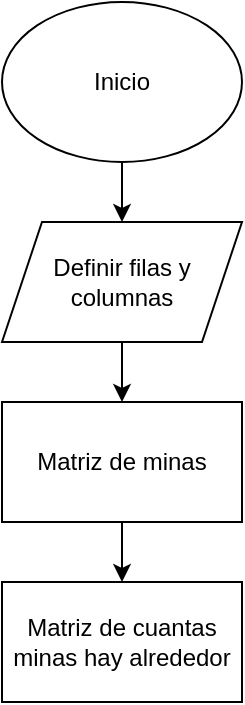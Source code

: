 <mxfile version="18.1.3" type="github">
  <diagram id="o6jvTex81GfenW0hnCaR" name="Page-1">
    <mxGraphModel dx="866" dy="465" grid="1" gridSize="10" guides="1" tooltips="1" connect="1" arrows="1" fold="1" page="1" pageScale="1" pageWidth="827" pageHeight="1169" math="0" shadow="0">
      <root>
        <mxCell id="0" />
        <mxCell id="1" parent="0" />
        <mxCell id="arpzfeqfdPad3zNw-hGP-3" value="" style="edgeStyle=orthogonalEdgeStyle;rounded=0;orthogonalLoop=1;jettySize=auto;html=1;" parent="1" source="arpzfeqfdPad3zNw-hGP-1" target="arpzfeqfdPad3zNw-hGP-2" edge="1">
          <mxGeometry relative="1" as="geometry" />
        </mxCell>
        <mxCell id="arpzfeqfdPad3zNw-hGP-1" value="Inicio" style="ellipse;whiteSpace=wrap;html=1;" parent="1" vertex="1">
          <mxGeometry x="350" y="280" width="120" height="80" as="geometry" />
        </mxCell>
        <mxCell id="arpzfeqfdPad3zNw-hGP-5" value="" style="edgeStyle=orthogonalEdgeStyle;rounded=0;orthogonalLoop=1;jettySize=auto;html=1;" parent="1" source="arpzfeqfdPad3zNw-hGP-2" target="arpzfeqfdPad3zNw-hGP-4" edge="1">
          <mxGeometry relative="1" as="geometry" />
        </mxCell>
        <mxCell id="arpzfeqfdPad3zNw-hGP-2" value="Definir filas y columnas" style="shape=parallelogram;perimeter=parallelogramPerimeter;whiteSpace=wrap;html=1;fixedSize=1;" parent="1" vertex="1">
          <mxGeometry x="350" y="390" width="120" height="60" as="geometry" />
        </mxCell>
        <mxCell id="x7YQmbPDGNPO8EsBWRgd-2" value="" style="edgeStyle=orthogonalEdgeStyle;rounded=0;orthogonalLoop=1;jettySize=auto;html=1;" edge="1" parent="1" source="arpzfeqfdPad3zNw-hGP-4" target="x7YQmbPDGNPO8EsBWRgd-1">
          <mxGeometry relative="1" as="geometry" />
        </mxCell>
        <mxCell id="arpzfeqfdPad3zNw-hGP-4" value="Matriz de minas" style="rounded=0;whiteSpace=wrap;html=1;" parent="1" vertex="1">
          <mxGeometry x="350" y="480" width="120" height="60" as="geometry" />
        </mxCell>
        <mxCell id="x7YQmbPDGNPO8EsBWRgd-1" value="Matriz de cuantas minas hay alrededor" style="whiteSpace=wrap;html=1;rounded=0;" vertex="1" parent="1">
          <mxGeometry x="350" y="570" width="120" height="60" as="geometry" />
        </mxCell>
      </root>
    </mxGraphModel>
  </diagram>
</mxfile>
